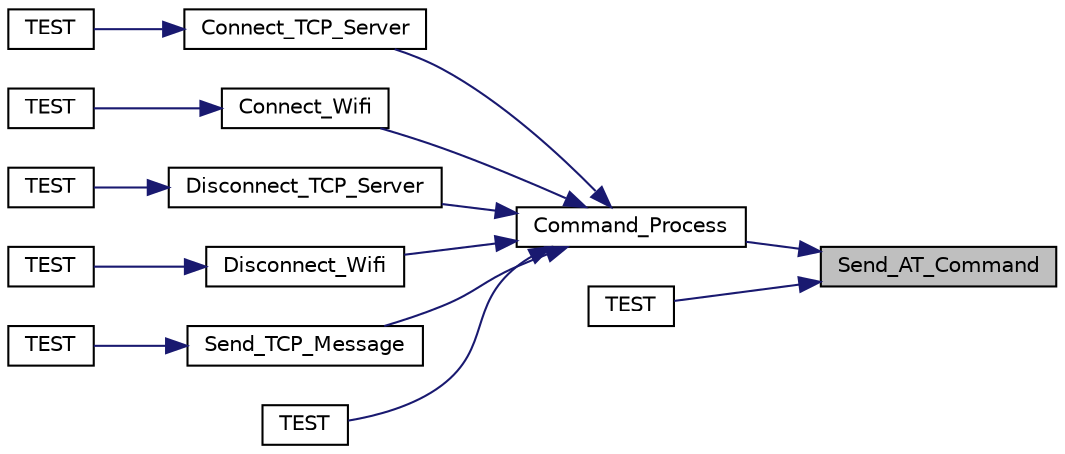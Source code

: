 digraph "Send_AT_Command"
{
 // LATEX_PDF_SIZE
  edge [fontname="Helvetica",fontsize="10",labelfontname="Helvetica",labelfontsize="10"];
  node [fontname="Helvetica",fontsize="10",shape=record];
  rankdir="RL";
  Node1 [label="Send_AT_Command",height=0.2,width=0.4,color="black", fillcolor="grey75", style="filled", fontcolor="black",tooltip="AT command send function."];
  Node1 -> Node2 [dir="back",color="midnightblue",fontsize="10",style="solid",fontname="Helvetica"];
  Node2 [label="Command_Process",height=0.2,width=0.4,color="black", fillcolor="white", style="filled",URL="$esp8266_8c.html#a4d865414cc80220c97d3056c9fad2516",tooltip="This function handles AT commands and waits the messages expected from the ESP8266."];
  Node2 -> Node3 [dir="back",color="midnightblue",fontsize="10",style="solid",fontname="Helvetica"];
  Node3 [label="Connect_TCP_Server",height=0.2,width=0.4,color="black", fillcolor="white", style="filled",URL="$esp8266_8c.html#ad810f4d87d439daecfddf19de67410b1",tooltip="This function handles AT commands to connect TCP server."];
  Node3 -> Node4 [dir="back",color="midnightblue",fontsize="10",style="solid",fontname="Helvetica"];
  Node4 [label="TEST",height=0.2,width=0.4,color="black", fillcolor="white", style="filled",URL="$tests_8cpp.html#a6517483a82fd3d30077e992d167b9894",tooltip=" "];
  Node2 -> Node5 [dir="back",color="midnightblue",fontsize="10",style="solid",fontname="Helvetica"];
  Node5 [label="Connect_Wifi",height=0.2,width=0.4,color="black", fillcolor="white", style="filled",URL="$esp8266_8c.html#a0dc42539f669956367c0fb2b7ea6f46b",tooltip="This function handles AT commands to connect the wifi."];
  Node5 -> Node6 [dir="back",color="midnightblue",fontsize="10",style="solid",fontname="Helvetica"];
  Node6 [label="TEST",height=0.2,width=0.4,color="black", fillcolor="white", style="filled",URL="$tests_8cpp.html#a6ee6f9cf08a99443722154d02a685f6e",tooltip=" "];
  Node2 -> Node7 [dir="back",color="midnightblue",fontsize="10",style="solid",fontname="Helvetica"];
  Node7 [label="Disconnect_TCP_Server",height=0.2,width=0.4,color="black", fillcolor="white", style="filled",URL="$esp8266_8c.html#ad97672526ad11bc5060d6c588f750a43",tooltip="This function handles AT commands to disconnect TCP server."];
  Node7 -> Node8 [dir="back",color="midnightblue",fontsize="10",style="solid",fontname="Helvetica"];
  Node8 [label="TEST",height=0.2,width=0.4,color="black", fillcolor="white", style="filled",URL="$tests_8cpp.html#a1a747b701fd2ddb10d8eca76baf2a67e",tooltip=" "];
  Node2 -> Node9 [dir="back",color="midnightblue",fontsize="10",style="solid",fontname="Helvetica"];
  Node9 [label="Disconnect_Wifi",height=0.2,width=0.4,color="black", fillcolor="white", style="filled",URL="$esp8266_8c.html#ab2579deb2efa08ed403c4b40a06f8090",tooltip="This function handles AT commands to disconnect the wifi."];
  Node9 -> Node10 [dir="back",color="midnightblue",fontsize="10",style="solid",fontname="Helvetica"];
  Node10 [label="TEST",height=0.2,width=0.4,color="black", fillcolor="white", style="filled",URL="$tests_8cpp.html#a815bdb1dfa6d0062486342c952bde6c9",tooltip=" "];
  Node2 -> Node11 [dir="back",color="midnightblue",fontsize="10",style="solid",fontname="Helvetica"];
  Node11 [label="Send_TCP_Message",height=0.2,width=0.4,color="black", fillcolor="white", style="filled",URL="$esp8266_8c.html#ab1f83ced07fa2a3a6ea6a84c51efb900",tooltip="This function handles AT commands to send messages over TCP/IP."];
  Node11 -> Node12 [dir="back",color="midnightblue",fontsize="10",style="solid",fontname="Helvetica"];
  Node12 [label="TEST",height=0.2,width=0.4,color="black", fillcolor="white", style="filled",URL="$tests_8cpp.html#a395fd7ef412a7efc0417e29bdadb0f43",tooltip=" "];
  Node2 -> Node13 [dir="back",color="midnightblue",fontsize="10",style="solid",fontname="Helvetica"];
  Node13 [label="TEST",height=0.2,width=0.4,color="black", fillcolor="white", style="filled",URL="$tests_8cpp.html#a8795470a7403d854fc3daf2f0da9507e",tooltip=" "];
  Node1 -> Node14 [dir="back",color="midnightblue",fontsize="10",style="solid",fontname="Helvetica"];
  Node14 [label="TEST",height=0.2,width=0.4,color="black", fillcolor="white", style="filled",URL="$tests_8cpp.html#a2f68281b26befeb1ca8eb81cf17ff059",tooltip=" "];
}
